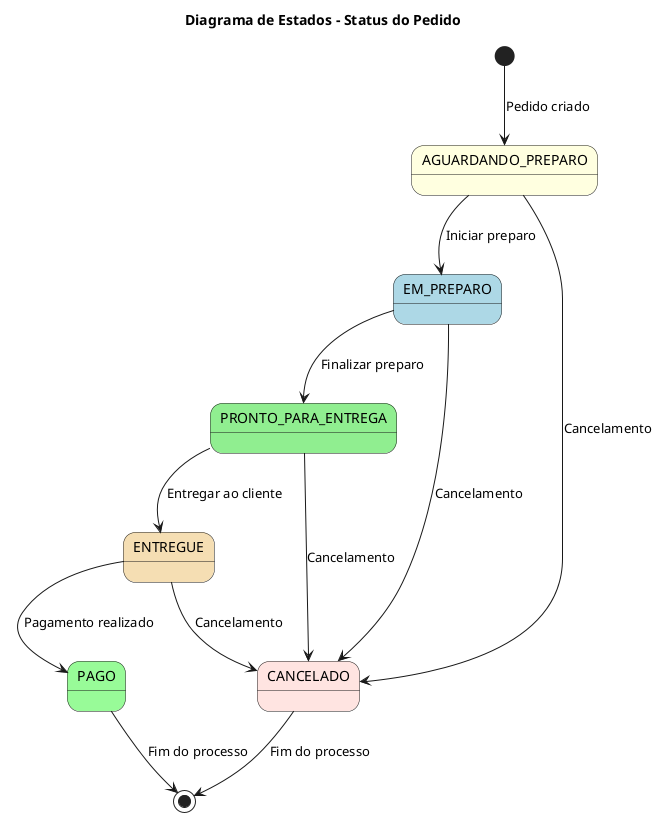 @startuml StatusPedido_Estados

title Diagrama de Estados - Status do Pedido

[*] --> AGUARDANDO_PREPARO : Pedido criado
AGUARDANDO_PREPARO --> EM_PREPARO : Iniciar preparo
EM_PREPARO --> PRONTO_PARA_ENTREGA : Finalizar preparo
PRONTO_PARA_ENTREGA --> ENTREGUE : Entregar ao cliente
ENTREGUE --> PAGO : Pagamento realizado
AGUARDANDO_PREPARO --> CANCELADO : Cancelamento
EM_PREPARO --> CANCELADO : Cancelamento
PRONTO_PARA_ENTREGA --> CANCELADO : Cancelamento
ENTREGUE --> CANCELADO : Cancelamento
PAGO --> [*] : Fim do processo
CANCELADO --> [*] : Fim do processo

state AGUARDANDO_PREPARO #lightyellow
state EM_PREPARO #lightblue
state PRONTO_PARA_ENTREGA #lightgreen
state ENTREGUE #wheat
state CANCELADO #mistyrose
state PAGO #palegreen

@enduml
